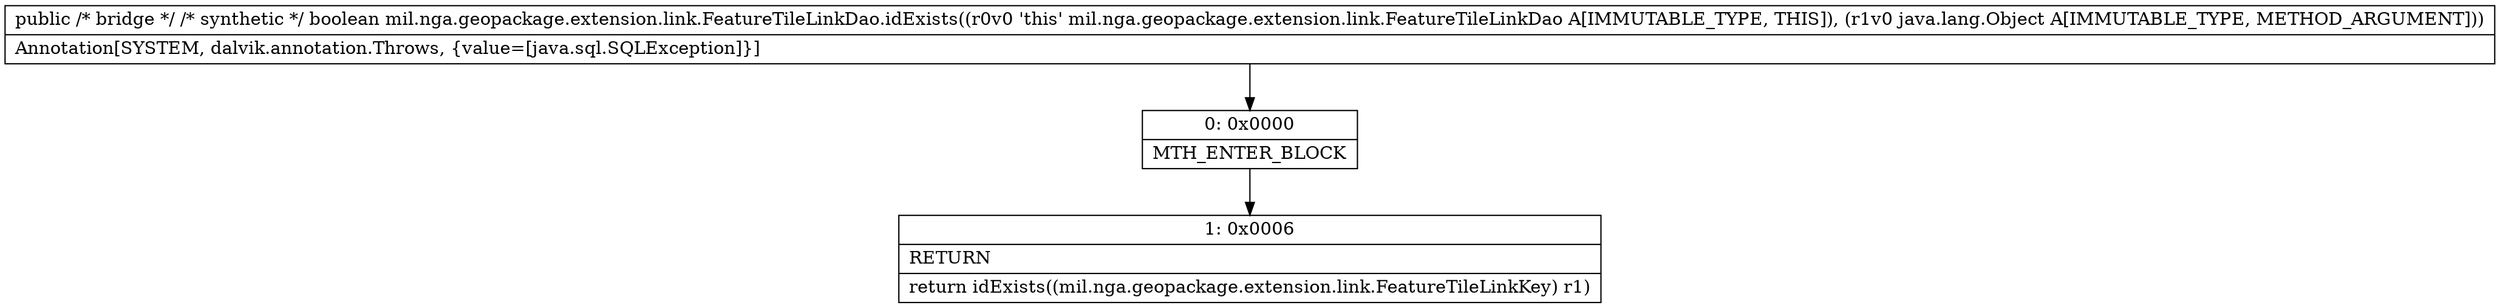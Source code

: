 digraph "CFG formil.nga.geopackage.extension.link.FeatureTileLinkDao.idExists(Ljava\/lang\/Object;)Z" {
Node_0 [shape=record,label="{0\:\ 0x0000|MTH_ENTER_BLOCK\l}"];
Node_1 [shape=record,label="{1\:\ 0x0006|RETURN\l|return idExists((mil.nga.geopackage.extension.link.FeatureTileLinkKey) r1)\l}"];
MethodNode[shape=record,label="{public \/* bridge *\/ \/* synthetic *\/ boolean mil.nga.geopackage.extension.link.FeatureTileLinkDao.idExists((r0v0 'this' mil.nga.geopackage.extension.link.FeatureTileLinkDao A[IMMUTABLE_TYPE, THIS]), (r1v0 java.lang.Object A[IMMUTABLE_TYPE, METHOD_ARGUMENT]))  | Annotation[SYSTEM, dalvik.annotation.Throws, \{value=[java.sql.SQLException]\}]\l}"];
MethodNode -> Node_0;
Node_0 -> Node_1;
}

